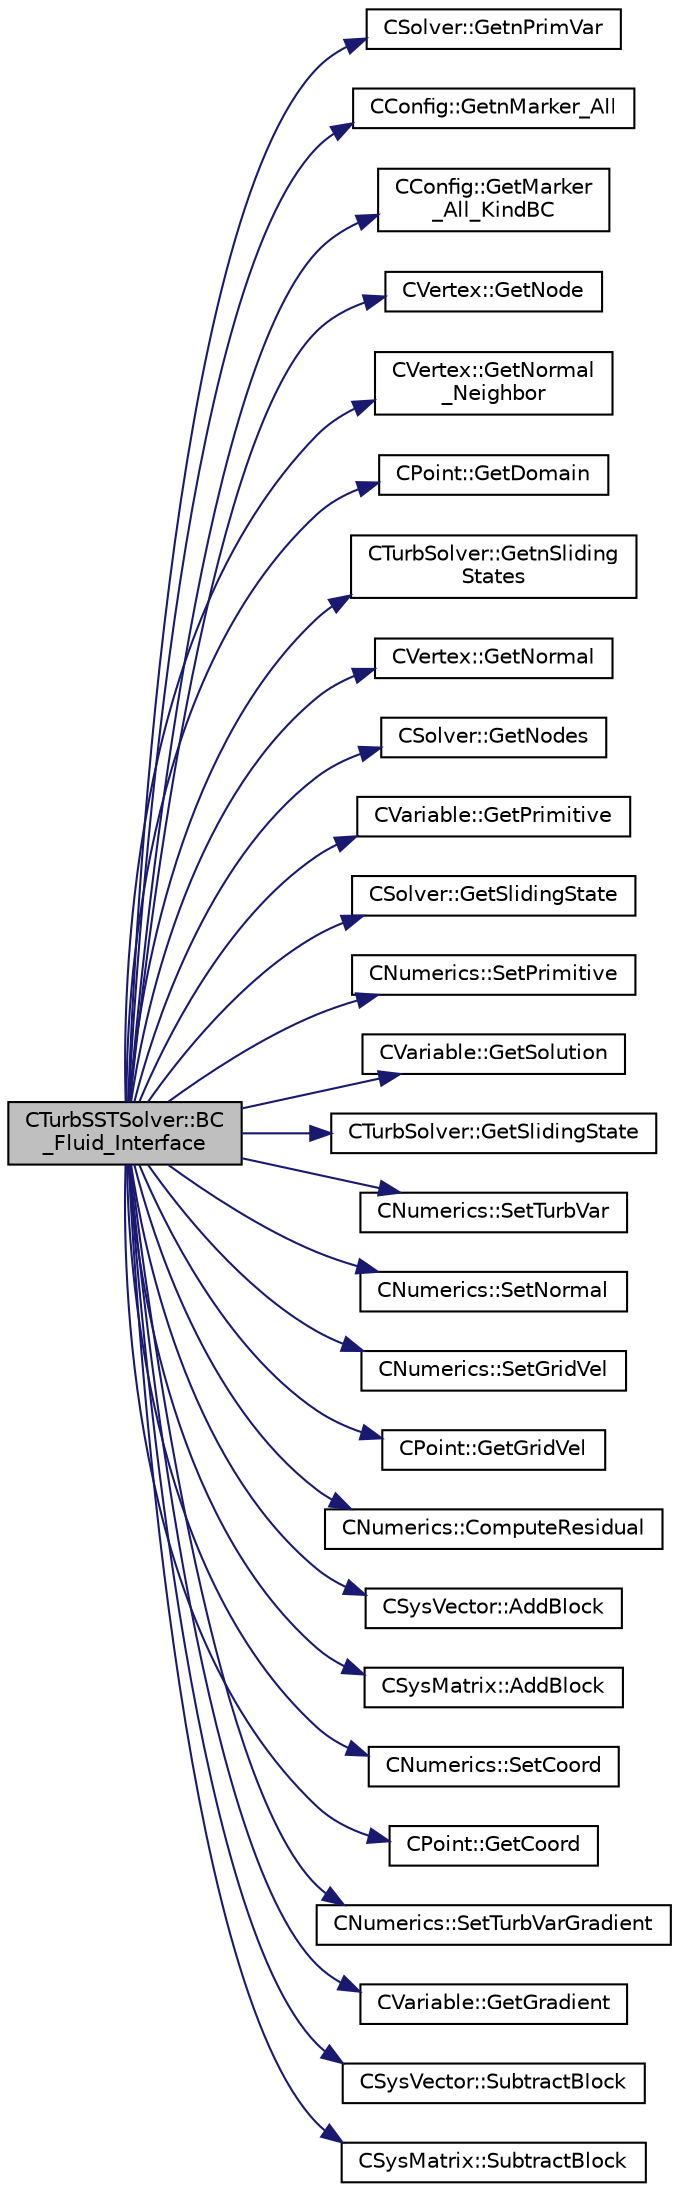 digraph "CTurbSSTSolver::BC_Fluid_Interface"
{
  edge [fontname="Helvetica",fontsize="10",labelfontname="Helvetica",labelfontsize="10"];
  node [fontname="Helvetica",fontsize="10",shape=record];
  rankdir="LR";
  Node98 [label="CTurbSSTSolver::BC\l_Fluid_Interface",height=0.2,width=0.4,color="black", fillcolor="grey75", style="filled", fontcolor="black"];
  Node98 -> Node99 [color="midnightblue",fontsize="10",style="solid",fontname="Helvetica"];
  Node99 [label="CSolver::GetnPrimVar",height=0.2,width=0.4,color="black", fillcolor="white", style="filled",URL="$class_c_solver.html#a42526e1f01fb256c65475aae0b193664",tooltip="Get the number of variables of the problem. "];
  Node98 -> Node100 [color="midnightblue",fontsize="10",style="solid",fontname="Helvetica"];
  Node100 [label="CConfig::GetnMarker_All",height=0.2,width=0.4,color="black", fillcolor="white", style="filled",URL="$class_c_config.html#a300c4884edfc0c2acf395036439004f4",tooltip="Get the total number of boundary markers including send/receive domains. "];
  Node98 -> Node101 [color="midnightblue",fontsize="10",style="solid",fontname="Helvetica"];
  Node101 [label="CConfig::GetMarker\l_All_KindBC",height=0.2,width=0.4,color="black", fillcolor="white", style="filled",URL="$class_c_config.html#a57d43acc1457d2d27095ce006218862e",tooltip="Get the kind of boundary for each marker. "];
  Node98 -> Node102 [color="midnightblue",fontsize="10",style="solid",fontname="Helvetica"];
  Node102 [label="CVertex::GetNode",height=0.2,width=0.4,color="black", fillcolor="white", style="filled",URL="$class_c_vertex.html#a95c513bf927464157ed96b6c79779a1f",tooltip="Get the node of the vertex. "];
  Node98 -> Node103 [color="midnightblue",fontsize="10",style="solid",fontname="Helvetica"];
  Node103 [label="CVertex::GetNormal\l_Neighbor",height=0.2,width=0.4,color="black", fillcolor="white", style="filled",URL="$class_c_vertex.html#a8d2bce3a6ee62007179e688dc2b9b182",tooltip="Get the value of the closest neighbor. "];
  Node98 -> Node104 [color="midnightblue",fontsize="10",style="solid",fontname="Helvetica"];
  Node104 [label="CPoint::GetDomain",height=0.2,width=0.4,color="black", fillcolor="white", style="filled",URL="$class_c_point.html#a1d7e22a60d4cfef356af1cba2bab3e55",tooltip="For parallel computation, its indicates if a point must be computed or not. "];
  Node98 -> Node105 [color="midnightblue",fontsize="10",style="solid",fontname="Helvetica"];
  Node105 [label="CTurbSolver::GetnSliding\lStates",height=0.2,width=0.4,color="black", fillcolor="white", style="filled",URL="$class_c_turb_solver.html#a46c350419958a165af1b3c24ce230473",tooltip="Get the number of outer state for fluid interface nodes. "];
  Node98 -> Node106 [color="midnightblue",fontsize="10",style="solid",fontname="Helvetica"];
  Node106 [label="CVertex::GetNormal",height=0.2,width=0.4,color="black", fillcolor="white", style="filled",URL="$class_c_vertex.html#a0d289163c6f3384822fcb9ae86fc1c39",tooltip="Copy the the normal vector of a face. "];
  Node98 -> Node107 [color="midnightblue",fontsize="10",style="solid",fontname="Helvetica"];
  Node107 [label="CSolver::GetNodes",height=0.2,width=0.4,color="black", fillcolor="white", style="filled",URL="$class_c_solver.html#af3198e52a2ea377bb765647b5e697197",tooltip="Allow outside access to the nodes of the solver, containing conservatives, primitives, etc. "];
  Node98 -> Node108 [color="midnightblue",fontsize="10",style="solid",fontname="Helvetica"];
  Node108 [label="CVariable::GetPrimitive",height=0.2,width=0.4,color="black", fillcolor="white", style="filled",URL="$class_c_variable.html#abe38982ec51efc8391ef27fc434f37ad",tooltip="A virtual member. "];
  Node98 -> Node109 [color="midnightblue",fontsize="10",style="solid",fontname="Helvetica"];
  Node109 [label="CSolver::GetSlidingState",height=0.2,width=0.4,color="black", fillcolor="white", style="filled",URL="$class_c_solver.html#a4fe7e8e460599a8ec904d5ae6d527c80",tooltip="Get the outer state for fluid interface nodes. "];
  Node98 -> Node110 [color="midnightblue",fontsize="10",style="solid",fontname="Helvetica"];
  Node110 [label="CNumerics::SetPrimitive",height=0.2,width=0.4,color="black", fillcolor="white", style="filled",URL="$class_c_numerics.html#af72b17d397adf09beed2e99e2daf895c",tooltip="Set the value of the primitive variables. "];
  Node98 -> Node111 [color="midnightblue",fontsize="10",style="solid",fontname="Helvetica"];
  Node111 [label="CVariable::GetSolution",height=0.2,width=0.4,color="black", fillcolor="white", style="filled",URL="$class_c_variable.html#a261483e39c23c1de7cb9aea7e917c121",tooltip="Get the solution. "];
  Node98 -> Node112 [color="midnightblue",fontsize="10",style="solid",fontname="Helvetica"];
  Node112 [label="CTurbSolver::GetSlidingState",height=0.2,width=0.4,color="black", fillcolor="white", style="filled",URL="$class_c_turb_solver.html#aa11fb77b95724095c9c6aa913380a48b",tooltip="Get the outer state for fluid interface nodes. "];
  Node98 -> Node113 [color="midnightblue",fontsize="10",style="solid",fontname="Helvetica"];
  Node113 [label="CNumerics::SetTurbVar",height=0.2,width=0.4,color="black", fillcolor="white", style="filled",URL="$class_c_numerics.html#a694708b330c1e25e59f3b3ee8be64fbb",tooltip="Set the value of the turbulent variable. "];
  Node98 -> Node114 [color="midnightblue",fontsize="10",style="solid",fontname="Helvetica"];
  Node114 [label="CNumerics::SetNormal",height=0.2,width=0.4,color="black", fillcolor="white", style="filled",URL="$class_c_numerics.html#a41903d97957f351cd9ee63ca404985b1",tooltip="Set the value of the normal vector to the face between two points. "];
  Node98 -> Node115 [color="midnightblue",fontsize="10",style="solid",fontname="Helvetica"];
  Node115 [label="CNumerics::SetGridVel",height=0.2,width=0.4,color="black", fillcolor="white", style="filled",URL="$class_c_numerics.html#ae15b9e4ad2008444365109c434e24207",tooltip="Set the velocity of the computational grid. "];
  Node98 -> Node116 [color="midnightblue",fontsize="10",style="solid",fontname="Helvetica"];
  Node116 [label="CPoint::GetGridVel",height=0.2,width=0.4,color="black", fillcolor="white", style="filled",URL="$class_c_point.html#a62ec636f4a05ac578b582a053e8553f9",tooltip="Get the value of the grid velocity at the point. "];
  Node98 -> Node117 [color="midnightblue",fontsize="10",style="solid",fontname="Helvetica"];
  Node117 [label="CNumerics::ComputeResidual",height=0.2,width=0.4,color="black", fillcolor="white", style="filled",URL="$class_c_numerics.html#abe734316e0047f463f059fd77a281958",tooltip="Compute the numerical residual. "];
  Node98 -> Node118 [color="midnightblue",fontsize="10",style="solid",fontname="Helvetica"];
  Node118 [label="CSysVector::AddBlock",height=0.2,width=0.4,color="black", fillcolor="white", style="filled",URL="$class_c_sys_vector.html#acd4c36df2ea0b7ad473944cff9bf5d72",tooltip="Add val_residual to the residual. "];
  Node98 -> Node119 [color="midnightblue",fontsize="10",style="solid",fontname="Helvetica"];
  Node119 [label="CSysMatrix::AddBlock",height=0.2,width=0.4,color="black", fillcolor="white", style="filled",URL="$class_c_sys_matrix.html#a85def3109e5aa5307268ca830a8f6522",tooltip="Adds the specified block to the sparse matrix. "];
  Node98 -> Node120 [color="midnightblue",fontsize="10",style="solid",fontname="Helvetica"];
  Node120 [label="CNumerics::SetCoord",height=0.2,width=0.4,color="black", fillcolor="white", style="filled",URL="$class_c_numerics.html#a5fa1089c7228d6d49677a633bbe3c890",tooltip="Set coordinates of the points. "];
  Node98 -> Node121 [color="midnightblue",fontsize="10",style="solid",fontname="Helvetica"];
  Node121 [label="CPoint::GetCoord",height=0.2,width=0.4,color="black", fillcolor="white", style="filled",URL="$class_c_point.html#a95fe081d22e96e190cb3edcbf0d6525f",tooltip="Get the coordinates dor the control volume. "];
  Node98 -> Node122 [color="midnightblue",fontsize="10",style="solid",fontname="Helvetica"];
  Node122 [label="CNumerics::SetTurbVarGradient",height=0.2,width=0.4,color="black", fillcolor="white", style="filled",URL="$class_c_numerics.html#a42a39ae6557a400a4d811820c61de3cb",tooltip="Set the gradient of the turbulent variables. "];
  Node98 -> Node123 [color="midnightblue",fontsize="10",style="solid",fontname="Helvetica"];
  Node123 [label="CVariable::GetGradient",height=0.2,width=0.4,color="black", fillcolor="white", style="filled",URL="$class_c_variable.html#a7b58da4a928d622e7c2d4b4db047769d",tooltip="Get the value of the solution gradient. "];
  Node98 -> Node124 [color="midnightblue",fontsize="10",style="solid",fontname="Helvetica"];
  Node124 [label="CSysVector::SubtractBlock",height=0.2,width=0.4,color="black", fillcolor="white", style="filled",URL="$class_c_sys_vector.html#a732b302ca148d38b442bfe7e096a81be",tooltip="Subtract val_residual to the residual. "];
  Node98 -> Node125 [color="midnightblue",fontsize="10",style="solid",fontname="Helvetica"];
  Node125 [label="CSysMatrix::SubtractBlock",height=0.2,width=0.4,color="black", fillcolor="white", style="filled",URL="$class_c_sys_matrix.html#af913d33707e948c30fff5a62773ef5c6",tooltip="Subtracts the specified block to the sparse matrix. "];
}
